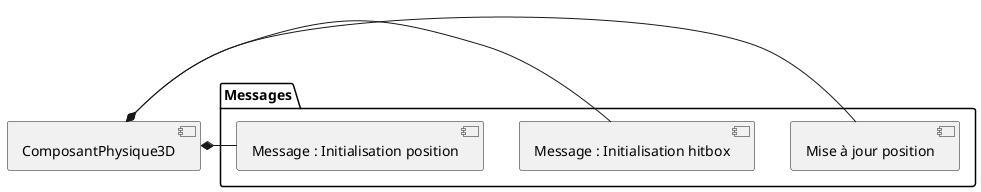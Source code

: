 @startuml
component ComposantPhysique3D as compPhys

package Messages {
    component "Mise à jour position" as majPos
    component "Message : Initialisation hitbox" as initHit
    component "Message : Initialisation position" as initPos
}

compPhys *- majPos
compPhys *- initHit
compPhys *- initPos
@enduml